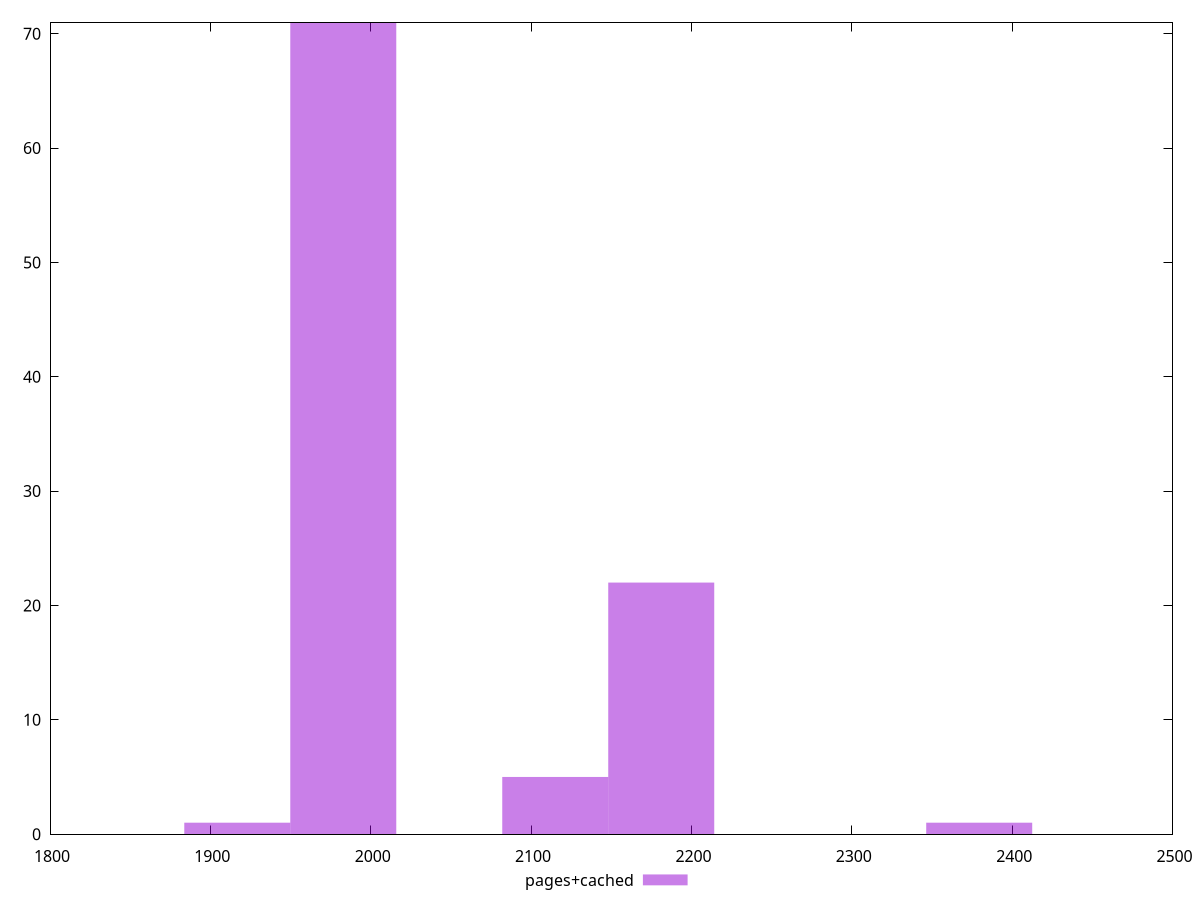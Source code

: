 $_pagesCached <<EOF
1916.7900689984372 1
1982.8862782742453 71
2181.17490610167 22
2379.4635339290944 1
2115.0786968258617 5
EOF
set key outside below
set terminal pngcairo
set output "report_00006_2020-11-02T20-21-41.718Z/first-cpu-idle/pages+cached//raw_hist.png"
set yrange [0:71]
set boxwidth 66.09620927580818
set style fill transparent solid 0.5 noborder
plot $_pagesCached title "pages+cached" with boxes ,